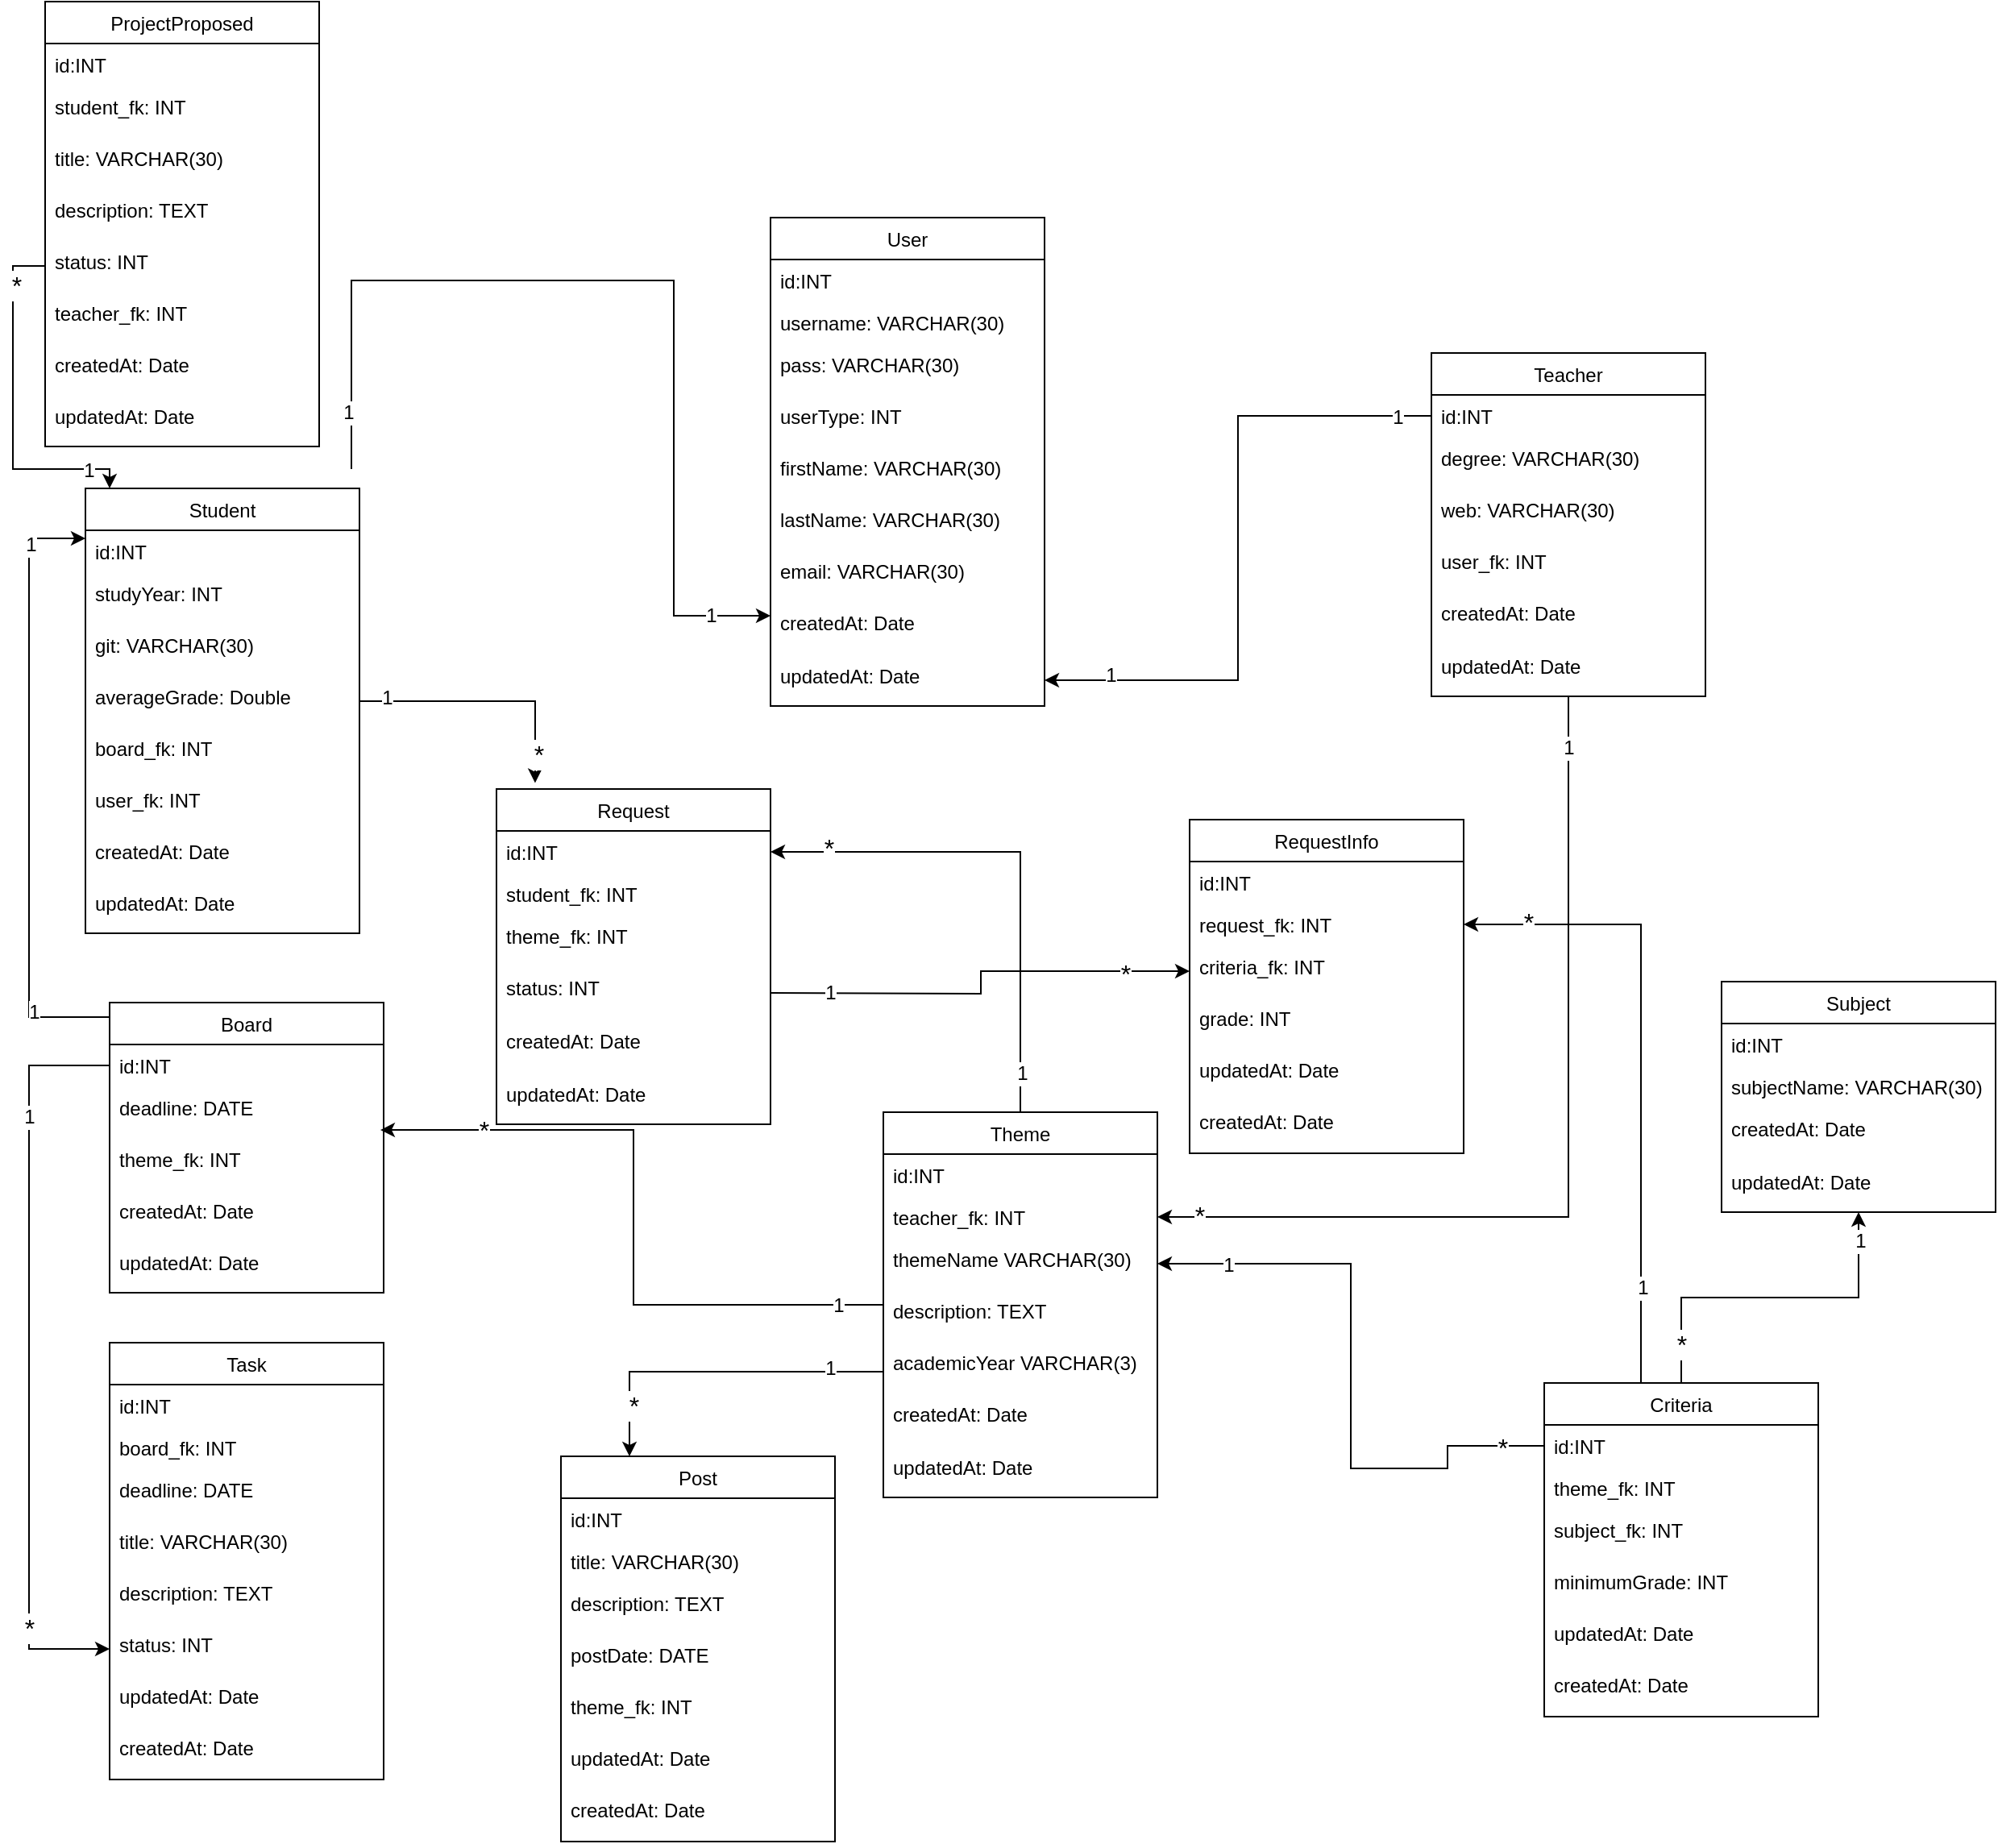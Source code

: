 <mxfile version="10.6.3" type="device"><diagram id="by2kmTSRnmnHN1Hp4D6a" name="Page-1"><mxGraphModel dx="155" dy="465" grid="1" gridSize="10" guides="1" tooltips="1" connect="1" arrows="1" fold="1" page="1" pageScale="1" pageWidth="850" pageHeight="1100" math="0" shadow="0"><root><mxCell id="0"/><mxCell id="1" parent="0"/><mxCell id="zUO-S9Bj_YVoOjBB20c--1" value="User" style="swimlane;fontStyle=0;childLayout=stackLayout;horizontal=1;startSize=26;fillColor=none;horizontalStack=0;resizeParent=1;resizeParentMax=0;resizeLast=0;collapsible=1;marginBottom=0;" parent="1" vertex="1"><mxGeometry x="480" y="144" width="170" height="303" as="geometry"/></mxCell><mxCell id="zUO-S9Bj_YVoOjBB20c--2" value="id:INT" style="text;strokeColor=none;fillColor=none;align=left;verticalAlign=top;spacingLeft=4;spacingRight=4;overflow=hidden;rotatable=0;points=[[0,0.5],[1,0.5]];portConstraint=eastwest;" parent="zUO-S9Bj_YVoOjBB20c--1" vertex="1"><mxGeometry y="26" width="170" height="26" as="geometry"/></mxCell><mxCell id="zUO-S9Bj_YVoOjBB20c--3" value="username: VARCHAR(30)" style="text;strokeColor=none;fillColor=none;align=left;verticalAlign=top;spacingLeft=4;spacingRight=4;overflow=hidden;rotatable=0;points=[[0,0.5],[1,0.5]];portConstraint=eastwest;" parent="zUO-S9Bj_YVoOjBB20c--1" vertex="1"><mxGeometry y="52" width="170" height="26" as="geometry"/></mxCell><mxCell id="zUO-S9Bj_YVoOjBB20c--9" value="pass: VARCHAR(30)" style="text;strokeColor=none;fillColor=none;align=left;verticalAlign=top;spacingLeft=4;spacingRight=4;overflow=hidden;rotatable=0;points=[[0,0.5],[1,0.5]];portConstraint=eastwest;" parent="zUO-S9Bj_YVoOjBB20c--1" vertex="1"><mxGeometry y="78" width="170" height="32" as="geometry"/></mxCell><mxCell id="zUO-S9Bj_YVoOjBB20c--10" value="userType: INT" style="text;strokeColor=none;fillColor=none;align=left;verticalAlign=top;spacingLeft=4;spacingRight=4;overflow=hidden;rotatable=0;points=[[0,0.5],[1,0.5]];portConstraint=eastwest;" parent="zUO-S9Bj_YVoOjBB20c--1" vertex="1"><mxGeometry y="110" width="170" height="32" as="geometry"/></mxCell><mxCell id="zUO-S9Bj_YVoOjBB20c--11" value="firstName: VARCHAR(30)" style="text;strokeColor=none;fillColor=none;align=left;verticalAlign=top;spacingLeft=4;spacingRight=4;overflow=hidden;rotatable=0;points=[[0,0.5],[1,0.5]];portConstraint=eastwest;" parent="zUO-S9Bj_YVoOjBB20c--1" vertex="1"><mxGeometry y="142" width="170" height="32" as="geometry"/></mxCell><mxCell id="zUO-S9Bj_YVoOjBB20c--12" value="lastName: VARCHAR(30)" style="text;strokeColor=none;fillColor=none;align=left;verticalAlign=top;spacingLeft=4;spacingRight=4;overflow=hidden;rotatable=0;points=[[0,0.5],[1,0.5]];portConstraint=eastwest;" parent="zUO-S9Bj_YVoOjBB20c--1" vertex="1"><mxGeometry y="174" width="170" height="32" as="geometry"/></mxCell><mxCell id="zUO-S9Bj_YVoOjBB20c--13" value="email: VARCHAR(30)" style="text;strokeColor=none;fillColor=none;align=left;verticalAlign=top;spacingLeft=4;spacingRight=4;overflow=hidden;rotatable=0;points=[[0,0.5],[1,0.5]];portConstraint=eastwest;" parent="zUO-S9Bj_YVoOjBB20c--1" vertex="1"><mxGeometry y="206" width="170" height="32" as="geometry"/></mxCell><mxCell id="zUO-S9Bj_YVoOjBB20c--14" value="createdAt: Date" style="text;strokeColor=none;fillColor=none;align=left;verticalAlign=top;spacingLeft=4;spacingRight=4;overflow=hidden;rotatable=0;points=[[0,0.5],[1,0.5]];portConstraint=eastwest;" parent="zUO-S9Bj_YVoOjBB20c--1" vertex="1"><mxGeometry y="238" width="170" height="33" as="geometry"/></mxCell><mxCell id="zUO-S9Bj_YVoOjBB20c--4" value="updatedAt: Date" style="text;strokeColor=none;fillColor=none;align=left;verticalAlign=top;spacingLeft=4;spacingRight=4;overflow=hidden;rotatable=0;points=[[0,0.5],[1,0.5]];portConstraint=eastwest;" parent="zUO-S9Bj_YVoOjBB20c--1" vertex="1"><mxGeometry y="271" width="170" height="32" as="geometry"/></mxCell><mxCell id="zUO-S9Bj_YVoOjBB20c--27" style="edgeStyle=orthogonalEdgeStyle;rounded=0;orthogonalLoop=1;jettySize=auto;html=1;" parent="1" edge="1"><mxGeometry relative="1" as="geometry"><mxPoint x="220" y="300" as="sourcePoint"/><mxPoint x="480" y="391" as="targetPoint"/><Array as="points"><mxPoint x="220" y="183"/><mxPoint x="420" y="183"/><mxPoint x="420" y="391"/></Array></mxGeometry></mxCell><mxCell id="zUO-S9Bj_YVoOjBB20c--28" value="1" style="text;html=1;resizable=0;points=[];align=center;verticalAlign=middle;labelBackgroundColor=#ffffff;" parent="zUO-S9Bj_YVoOjBB20c--27" vertex="1" connectable="0"><mxGeometry x="-0.88" y="2" relative="1" as="geometry"><mxPoint as="offset"/></mxGeometry></mxCell><mxCell id="zUO-S9Bj_YVoOjBB20c--29" value="1" style="text;html=1;resizable=0;points=[];align=center;verticalAlign=middle;labelBackgroundColor=#ffffff;" parent="zUO-S9Bj_YVoOjBB20c--27" vertex="1" connectable="0"><mxGeometry x="0.871" relative="1" as="geometry"><mxPoint as="offset"/></mxGeometry></mxCell><mxCell id="zUO-S9Bj_YVoOjBB20c--17" value="Student" style="swimlane;fontStyle=0;childLayout=stackLayout;horizontal=1;startSize=26;fillColor=none;horizontalStack=0;resizeParent=1;resizeParentMax=0;resizeLast=0;collapsible=1;marginBottom=0;" parent="1" vertex="1"><mxGeometry x="55" y="312" width="170" height="276" as="geometry"/></mxCell><mxCell id="zUO-S9Bj_YVoOjBB20c--18" value="id:INT" style="text;strokeColor=none;fillColor=none;align=left;verticalAlign=top;spacingLeft=4;spacingRight=4;overflow=hidden;rotatable=0;points=[[0,0.5],[1,0.5]];portConstraint=eastwest;" parent="zUO-S9Bj_YVoOjBB20c--17" vertex="1"><mxGeometry y="26" width="170" height="26" as="geometry"/></mxCell><mxCell id="zUO-S9Bj_YVoOjBB20c--21" value="studyYear: INT" style="text;strokeColor=none;fillColor=none;align=left;verticalAlign=top;spacingLeft=4;spacingRight=4;overflow=hidden;rotatable=0;points=[[0,0.5],[1,0.5]];portConstraint=eastwest;" parent="zUO-S9Bj_YVoOjBB20c--17" vertex="1"><mxGeometry y="52" width="170" height="32" as="geometry"/></mxCell><mxCell id="zUO-S9Bj_YVoOjBB20c--22" value="git: VARCHAR(30)" style="text;strokeColor=none;fillColor=none;align=left;verticalAlign=top;spacingLeft=4;spacingRight=4;overflow=hidden;rotatable=0;points=[[0,0.5],[1,0.5]];portConstraint=eastwest;" parent="zUO-S9Bj_YVoOjBB20c--17" vertex="1"><mxGeometry y="84" width="170" height="32" as="geometry"/></mxCell><mxCell id="zUO-S9Bj_YVoOjBB20c--23" value="averageGrade: Double" style="text;strokeColor=none;fillColor=none;align=left;verticalAlign=top;spacingLeft=4;spacingRight=4;overflow=hidden;rotatable=0;points=[[0,0.5],[1,0.5]];portConstraint=eastwest;" parent="zUO-S9Bj_YVoOjBB20c--17" vertex="1"><mxGeometry y="116" width="170" height="32" as="geometry"/></mxCell><mxCell id="zUO-S9Bj_YVoOjBB20c--25" value="board_fk: INT" style="text;strokeColor=none;fillColor=none;align=left;verticalAlign=top;spacingLeft=4;spacingRight=4;overflow=hidden;rotatable=0;points=[[0,0.5],[1,0.5]];portConstraint=eastwest;" parent="zUO-S9Bj_YVoOjBB20c--17" vertex="1"><mxGeometry y="148" width="170" height="32" as="geometry"/></mxCell><mxCell id="zUO-S9Bj_YVoOjBB20c--166" value="user_fk: INT" style="text;strokeColor=none;fillColor=none;align=left;verticalAlign=top;spacingLeft=4;spacingRight=4;overflow=hidden;rotatable=0;points=[[0,0.5],[1,0.5]];portConstraint=eastwest;" parent="zUO-S9Bj_YVoOjBB20c--17" vertex="1"><mxGeometry y="180" width="170" height="32" as="geometry"/></mxCell><mxCell id="zUO-S9Bj_YVoOjBB20c--186" value="createdAt: Date" style="text;strokeColor=none;fillColor=none;align=left;verticalAlign=top;spacingLeft=4;spacingRight=4;overflow=hidden;rotatable=0;points=[[0,0.5],[1,0.5]];portConstraint=eastwest;" parent="zUO-S9Bj_YVoOjBB20c--17" vertex="1"><mxGeometry y="212" width="170" height="32" as="geometry"/></mxCell><mxCell id="zUO-S9Bj_YVoOjBB20c--187" value="updatedAt: Date" style="text;strokeColor=none;fillColor=none;align=left;verticalAlign=top;spacingLeft=4;spacingRight=4;overflow=hidden;rotatable=0;points=[[0,0.5],[1,0.5]];portConstraint=eastwest;" parent="zUO-S9Bj_YVoOjBB20c--17" vertex="1"><mxGeometry y="244" width="170" height="32" as="geometry"/></mxCell><mxCell id="zUO-S9Bj_YVoOjBB20c--52" style="edgeStyle=orthogonalEdgeStyle;rounded=0;orthogonalLoop=1;jettySize=auto;html=1;" parent="1" source="zUO-S9Bj_YVoOjBB20c--30" target="zUO-S9Bj_YVoOjBB20c--42" edge="1"><mxGeometry relative="1" as="geometry"/></mxCell><mxCell id="zUO-S9Bj_YVoOjBB20c--53" value="&lt;font style=&quot;font-size: 16px&quot;&gt;*&lt;/font&gt;" style="text;html=1;resizable=0;points=[];align=center;verticalAlign=middle;labelBackgroundColor=#ffffff;" parent="zUO-S9Bj_YVoOjBB20c--52" vertex="1" connectable="0"><mxGeometry x="0.912" y="-1" relative="1" as="geometry"><mxPoint as="offset"/></mxGeometry></mxCell><mxCell id="zUO-S9Bj_YVoOjBB20c--54" value="1" style="text;html=1;resizable=0;points=[];align=center;verticalAlign=middle;labelBackgroundColor=#ffffff;" parent="zUO-S9Bj_YVoOjBB20c--52" vertex="1" connectable="0"><mxGeometry x="-0.89" relative="1" as="geometry"><mxPoint as="offset"/></mxGeometry></mxCell><mxCell id="zUO-S9Bj_YVoOjBB20c--30" value="Teacher" style="swimlane;fontStyle=0;childLayout=stackLayout;horizontal=1;startSize=26;fillColor=none;horizontalStack=0;resizeParent=1;resizeParentMax=0;resizeLast=0;collapsible=1;marginBottom=0;" parent="1" vertex="1"><mxGeometry x="890" y="228" width="170" height="213" as="geometry"/></mxCell><mxCell id="zUO-S9Bj_YVoOjBB20c--31" value="id:INT" style="text;strokeColor=none;fillColor=none;align=left;verticalAlign=top;spacingLeft=4;spacingRight=4;overflow=hidden;rotatable=0;points=[[0,0.5],[1,0.5]];portConstraint=eastwest;" parent="zUO-S9Bj_YVoOjBB20c--30" vertex="1"><mxGeometry y="26" width="170" height="26" as="geometry"/></mxCell><mxCell id="zUO-S9Bj_YVoOjBB20c--33" value="degree: VARCHAR(30)" style="text;strokeColor=none;fillColor=none;align=left;verticalAlign=top;spacingLeft=4;spacingRight=4;overflow=hidden;rotatable=0;points=[[0,0.5],[1,0.5]];portConstraint=eastwest;" parent="zUO-S9Bj_YVoOjBB20c--30" vertex="1"><mxGeometry y="52" width="170" height="32" as="geometry"/></mxCell><mxCell id="zUO-S9Bj_YVoOjBB20c--34" value="web: VARCHAR(30)" style="text;strokeColor=none;fillColor=none;align=left;verticalAlign=top;spacingLeft=4;spacingRight=4;overflow=hidden;rotatable=0;points=[[0,0.5],[1,0.5]];portConstraint=eastwest;" parent="zUO-S9Bj_YVoOjBB20c--30" vertex="1"><mxGeometry y="84" width="170" height="32" as="geometry"/></mxCell><mxCell id="zUO-S9Bj_YVoOjBB20c--36" value="user_fk: INT" style="text;strokeColor=none;fillColor=none;align=left;verticalAlign=top;spacingLeft=4;spacingRight=4;overflow=hidden;rotatable=0;points=[[0,0.5],[1,0.5]];portConstraint=eastwest;" parent="zUO-S9Bj_YVoOjBB20c--30" vertex="1"><mxGeometry y="116" width="170" height="32" as="geometry"/></mxCell><mxCell id="zUO-S9Bj_YVoOjBB20c--195" value="createdAt: Date" style="text;strokeColor=none;fillColor=none;align=left;verticalAlign=top;spacingLeft=4;spacingRight=4;overflow=hidden;rotatable=0;points=[[0,0.5],[1,0.5]];portConstraint=eastwest;" parent="zUO-S9Bj_YVoOjBB20c--30" vertex="1"><mxGeometry y="148" width="170" height="33" as="geometry"/></mxCell><mxCell id="zUO-S9Bj_YVoOjBB20c--196" value="updatedAt: Date" style="text;strokeColor=none;fillColor=none;align=left;verticalAlign=top;spacingLeft=4;spacingRight=4;overflow=hidden;rotatable=0;points=[[0,0.5],[1,0.5]];portConstraint=eastwest;" parent="zUO-S9Bj_YVoOjBB20c--30" vertex="1"><mxGeometry y="181" width="170" height="32" as="geometry"/></mxCell><mxCell id="zUO-S9Bj_YVoOjBB20c--37" style="edgeStyle=orthogonalEdgeStyle;rounded=0;orthogonalLoop=1;jettySize=auto;html=1;" parent="1" source="zUO-S9Bj_YVoOjBB20c--31" target="zUO-S9Bj_YVoOjBB20c--4" edge="1"><mxGeometry relative="1" as="geometry"/></mxCell><mxCell id="zUO-S9Bj_YVoOjBB20c--38" value="1" style="text;html=1;resizable=0;points=[];align=center;verticalAlign=middle;labelBackgroundColor=#ffffff;" parent="zUO-S9Bj_YVoOjBB20c--37" vertex="1" connectable="0"><mxGeometry x="-0.896" y="1" relative="1" as="geometry"><mxPoint as="offset"/></mxGeometry></mxCell><mxCell id="zUO-S9Bj_YVoOjBB20c--39" value="1" style="text;html=1;resizable=0;points=[];align=center;verticalAlign=middle;labelBackgroundColor=#ffffff;" parent="zUO-S9Bj_YVoOjBB20c--37" vertex="1" connectable="0"><mxGeometry x="0.8" y="-3" relative="1" as="geometry"><mxPoint as="offset"/></mxGeometry></mxCell><mxCell id="zUO-S9Bj_YVoOjBB20c--61" style="edgeStyle=orthogonalEdgeStyle;rounded=0;orthogonalLoop=1;jettySize=auto;html=1;entryX=0.988;entryY=-0.156;entryDx=0;entryDy=0;entryPerimeter=0;" parent="1" source="zUO-S9Bj_YVoOjBB20c--40" target="zUO-S9Bj_YVoOjBB20c--170" edge="1"><mxGeometry relative="1" as="geometry"><mxPoint x="126" y="779" as="targetPoint"/></mxGeometry></mxCell><mxCell id="zUO-S9Bj_YVoOjBB20c--62" value="1" style="text;html=1;resizable=0;points=[];align=center;verticalAlign=middle;labelBackgroundColor=#ffffff;" parent="zUO-S9Bj_YVoOjBB20c--61" vertex="1" connectable="0"><mxGeometry x="-0.864" relative="1" as="geometry"><mxPoint as="offset"/></mxGeometry></mxCell><mxCell id="zUO-S9Bj_YVoOjBB20c--65" value="&lt;font style=&quot;font-size: 16px&quot;&gt;*&lt;/font&gt;" style="text;html=1;resizable=0;points=[];align=center;verticalAlign=middle;labelBackgroundColor=#ffffff;" parent="zUO-S9Bj_YVoOjBB20c--61" vertex="1" connectable="0"><mxGeometry x="0.699" relative="1" as="geometry"><mxPoint as="offset"/></mxGeometry></mxCell><mxCell id="zUO-S9Bj_YVoOjBB20c--145" style="edgeStyle=orthogonalEdgeStyle;rounded=0;orthogonalLoop=1;jettySize=auto;html=1;entryX=1;entryY=0.5;entryDx=0;entryDy=0;" parent="1" source="zUO-S9Bj_YVoOjBB20c--40" target="zUO-S9Bj_YVoOjBB20c--141" edge="1"><mxGeometry relative="1" as="geometry"/></mxCell><mxCell id="zUO-S9Bj_YVoOjBB20c--146" value="1" style="text;html=1;resizable=0;points=[];align=center;verticalAlign=middle;labelBackgroundColor=#ffffff;" parent="zUO-S9Bj_YVoOjBB20c--145" vertex="1" connectable="0"><mxGeometry x="-0.848" y="-1" relative="1" as="geometry"><mxPoint as="offset"/></mxGeometry></mxCell><mxCell id="zUO-S9Bj_YVoOjBB20c--147" value="&lt;font style=&quot;font-size: 16px&quot;&gt;*&lt;/font&gt;" style="text;html=1;resizable=0;points=[];align=center;verticalAlign=middle;labelBackgroundColor=#ffffff;" parent="zUO-S9Bj_YVoOjBB20c--145" vertex="1" connectable="0"><mxGeometry x="0.772" y="-3" relative="1" as="geometry"><mxPoint as="offset"/></mxGeometry></mxCell><mxCell id="zUO-S9Bj_YVoOjBB20c--40" value="Theme" style="swimlane;fontStyle=0;childLayout=stackLayout;horizontal=1;startSize=26;fillColor=none;horizontalStack=0;resizeParent=1;resizeParentMax=0;resizeLast=0;collapsible=1;marginBottom=0;" parent="1" vertex="1"><mxGeometry x="550" y="699" width="170" height="239" as="geometry"/></mxCell><mxCell id="zUO-S9Bj_YVoOjBB20c--41" value="id:INT" style="text;strokeColor=none;fillColor=none;align=left;verticalAlign=top;spacingLeft=4;spacingRight=4;overflow=hidden;rotatable=0;points=[[0,0.5],[1,0.5]];portConstraint=eastwest;" parent="zUO-S9Bj_YVoOjBB20c--40" vertex="1"><mxGeometry y="26" width="170" height="26" as="geometry"/></mxCell><mxCell id="zUO-S9Bj_YVoOjBB20c--42" value="teacher_fk: INT" style="text;strokeColor=none;fillColor=none;align=left;verticalAlign=top;spacingLeft=4;spacingRight=4;overflow=hidden;rotatable=0;points=[[0,0.5],[1,0.5]];portConstraint=eastwest;" parent="zUO-S9Bj_YVoOjBB20c--40" vertex="1"><mxGeometry y="52" width="170" height="26" as="geometry"/></mxCell><mxCell id="zUO-S9Bj_YVoOjBB20c--43" value="themeName VARCHAR(30)" style="text;strokeColor=none;fillColor=none;align=left;verticalAlign=top;spacingLeft=4;spacingRight=4;overflow=hidden;rotatable=0;points=[[0,0.5],[1,0.5]];portConstraint=eastwest;" parent="zUO-S9Bj_YVoOjBB20c--40" vertex="1"><mxGeometry y="78" width="170" height="32" as="geometry"/></mxCell><mxCell id="zUO-S9Bj_YVoOjBB20c--44" value="description: TEXT" style="text;strokeColor=none;fillColor=none;align=left;verticalAlign=top;spacingLeft=4;spacingRight=4;overflow=hidden;rotatable=0;points=[[0,0.5],[1,0.5]];portConstraint=eastwest;" parent="zUO-S9Bj_YVoOjBB20c--40" vertex="1"><mxGeometry y="110" width="170" height="32" as="geometry"/></mxCell><mxCell id="zUO-S9Bj_YVoOjBB20c--45" value="academicYear VARCHAR(3)" style="text;strokeColor=none;fillColor=none;align=left;verticalAlign=top;spacingLeft=4;spacingRight=4;overflow=hidden;rotatable=0;points=[[0,0.5],[1,0.5]];portConstraint=eastwest;" parent="zUO-S9Bj_YVoOjBB20c--40" vertex="1"><mxGeometry y="142" width="170" height="32" as="geometry"/></mxCell><mxCell id="zUO-S9Bj_YVoOjBB20c--199" value="createdAt: Date" style="text;strokeColor=none;fillColor=none;align=left;verticalAlign=top;spacingLeft=4;spacingRight=4;overflow=hidden;rotatable=0;points=[[0,0.5],[1,0.5]];portConstraint=eastwest;" parent="zUO-S9Bj_YVoOjBB20c--40" vertex="1"><mxGeometry y="174" width="170" height="33" as="geometry"/></mxCell><mxCell id="zUO-S9Bj_YVoOjBB20c--200" value="updatedAt: Date" style="text;strokeColor=none;fillColor=none;align=left;verticalAlign=top;spacingLeft=4;spacingRight=4;overflow=hidden;rotatable=0;points=[[0,0.5],[1,0.5]];portConstraint=eastwest;" parent="zUO-S9Bj_YVoOjBB20c--40" vertex="1"><mxGeometry y="207" width="170" height="32" as="geometry"/></mxCell><mxCell id="zUO-S9Bj_YVoOjBB20c--66" style="edgeStyle=orthogonalEdgeStyle;rounded=0;orthogonalLoop=1;jettySize=auto;html=1;" parent="1" source="zUO-S9Bj_YVoOjBB20c--55" target="zUO-S9Bj_YVoOjBB20c--17" edge="1"><mxGeometry relative="1" as="geometry"><Array as="points"><mxPoint x="20" y="640"/><mxPoint x="20" y="343"/></Array></mxGeometry></mxCell><mxCell id="zUO-S9Bj_YVoOjBB20c--67" value="1" style="text;html=1;resizable=0;points=[];align=center;verticalAlign=middle;labelBackgroundColor=#ffffff;" parent="zUO-S9Bj_YVoOjBB20c--66" vertex="1" connectable="0"><mxGeometry x="0.798" y="-1" relative="1" as="geometry"><mxPoint as="offset"/></mxGeometry></mxCell><mxCell id="zUO-S9Bj_YVoOjBB20c--68" value="1" style="text;html=1;resizable=0;points=[];align=center;verticalAlign=middle;labelBackgroundColor=#ffffff;" parent="zUO-S9Bj_YVoOjBB20c--66" vertex="1" connectable="0"><mxGeometry x="-0.755" y="-3" relative="1" as="geometry"><mxPoint as="offset"/></mxGeometry></mxCell><mxCell id="zUO-S9Bj_YVoOjBB20c--55" value="Board" style="swimlane;fontStyle=0;childLayout=stackLayout;horizontal=1;startSize=26;fillColor=none;horizontalStack=0;resizeParent=1;resizeParentMax=0;resizeLast=0;collapsible=1;marginBottom=0;" parent="1" vertex="1"><mxGeometry x="70" y="631" width="170" height="180" as="geometry"/></mxCell><mxCell id="zUO-S9Bj_YVoOjBB20c--56" value="id:INT" style="text;strokeColor=none;fillColor=none;align=left;verticalAlign=top;spacingLeft=4;spacingRight=4;overflow=hidden;rotatable=0;points=[[0,0.5],[1,0.5]];portConstraint=eastwest;" parent="zUO-S9Bj_YVoOjBB20c--55" vertex="1"><mxGeometry y="26" width="170" height="26" as="geometry"/></mxCell><mxCell id="zUO-S9Bj_YVoOjBB20c--58" value="deadline: DATE" style="text;strokeColor=none;fillColor=none;align=left;verticalAlign=top;spacingLeft=4;spacingRight=4;overflow=hidden;rotatable=0;points=[[0,0.5],[1,0.5]];portConstraint=eastwest;" parent="zUO-S9Bj_YVoOjBB20c--55" vertex="1"><mxGeometry y="52" width="170" height="32" as="geometry"/></mxCell><mxCell id="zUO-S9Bj_YVoOjBB20c--170" value="theme_fk: INT" style="text;strokeColor=none;fillColor=none;align=left;verticalAlign=top;spacingLeft=4;spacingRight=4;overflow=hidden;rotatable=0;points=[[0,0.5],[1,0.5]];portConstraint=eastwest;" parent="zUO-S9Bj_YVoOjBB20c--55" vertex="1"><mxGeometry y="84" width="170" height="32" as="geometry"/></mxCell><mxCell id="zUO-S9Bj_YVoOjBB20c--190" value="createdAt: Date" style="text;strokeColor=none;fillColor=none;align=left;verticalAlign=top;spacingLeft=4;spacingRight=4;overflow=hidden;rotatable=0;points=[[0,0.5],[1,0.5]];portConstraint=eastwest;" parent="zUO-S9Bj_YVoOjBB20c--55" vertex="1"><mxGeometry y="116" width="170" height="32" as="geometry"/></mxCell><mxCell id="zUO-S9Bj_YVoOjBB20c--191" value="updatedAt: Date" style="text;strokeColor=none;fillColor=none;align=left;verticalAlign=top;spacingLeft=4;spacingRight=4;overflow=hidden;rotatable=0;points=[[0,0.5],[1,0.5]];portConstraint=eastwest;" parent="zUO-S9Bj_YVoOjBB20c--55" vertex="1"><mxGeometry y="148" width="170" height="32" as="geometry"/></mxCell><mxCell id="zUO-S9Bj_YVoOjBB20c--94" value="Task" style="swimlane;fontStyle=0;childLayout=stackLayout;horizontal=1;startSize=26;fillColor=none;horizontalStack=0;resizeParent=1;resizeParentMax=0;resizeLast=0;collapsible=1;marginBottom=0;" parent="1" vertex="1"><mxGeometry x="70" y="842" width="170" height="271" as="geometry"/></mxCell><mxCell id="zUO-S9Bj_YVoOjBB20c--95" value="id:INT" style="text;strokeColor=none;fillColor=none;align=left;verticalAlign=top;spacingLeft=4;spacingRight=4;overflow=hidden;rotatable=0;points=[[0,0.5],[1,0.5]];portConstraint=eastwest;" parent="zUO-S9Bj_YVoOjBB20c--94" vertex="1"><mxGeometry y="26" width="170" height="26" as="geometry"/></mxCell><mxCell id="zUO-S9Bj_YVoOjBB20c--96" value="board_fk: INT" style="text;strokeColor=none;fillColor=none;align=left;verticalAlign=top;spacingLeft=4;spacingRight=4;overflow=hidden;rotatable=0;points=[[0,0.5],[1,0.5]];portConstraint=eastwest;" parent="zUO-S9Bj_YVoOjBB20c--94" vertex="1"><mxGeometry y="52" width="170" height="26" as="geometry"/></mxCell><mxCell id="zUO-S9Bj_YVoOjBB20c--97" value="deadline: DATE" style="text;strokeColor=none;fillColor=none;align=left;verticalAlign=top;spacingLeft=4;spacingRight=4;overflow=hidden;rotatable=0;points=[[0,0.5],[1,0.5]];portConstraint=eastwest;" parent="zUO-S9Bj_YVoOjBB20c--94" vertex="1"><mxGeometry y="78" width="170" height="32" as="geometry"/></mxCell><mxCell id="zUO-S9Bj_YVoOjBB20c--98" value="title: VARCHAR(30)" style="text;strokeColor=none;fillColor=none;align=left;verticalAlign=top;spacingLeft=4;spacingRight=4;overflow=hidden;rotatable=0;points=[[0,0.5],[1,0.5]];portConstraint=eastwest;" parent="zUO-S9Bj_YVoOjBB20c--94" vertex="1"><mxGeometry y="110" width="170" height="32" as="geometry"/></mxCell><mxCell id="zUO-S9Bj_YVoOjBB20c--99" value="description: TEXT" style="text;strokeColor=none;fillColor=none;align=left;verticalAlign=top;spacingLeft=4;spacingRight=4;overflow=hidden;rotatable=0;points=[[0,0.5],[1,0.5]];portConstraint=eastwest;" parent="zUO-S9Bj_YVoOjBB20c--94" vertex="1"><mxGeometry y="142" width="170" height="32" as="geometry"/></mxCell><mxCell id="zUO-S9Bj_YVoOjBB20c--101" value="status: INT" style="text;strokeColor=none;fillColor=none;align=left;verticalAlign=top;spacingLeft=4;spacingRight=4;overflow=hidden;rotatable=0;points=[[0,0.5],[1,0.5]];portConstraint=eastwest;" parent="zUO-S9Bj_YVoOjBB20c--94" vertex="1"><mxGeometry y="174" width="170" height="32" as="geometry"/></mxCell><mxCell id="zUO-S9Bj_YVoOjBB20c--202" value="updatedAt: Date" style="text;strokeColor=none;fillColor=none;align=left;verticalAlign=top;spacingLeft=4;spacingRight=4;overflow=hidden;rotatable=0;points=[[0,0.5],[1,0.5]];portConstraint=eastwest;" parent="zUO-S9Bj_YVoOjBB20c--94" vertex="1"><mxGeometry y="206" width="170" height="32" as="geometry"/></mxCell><mxCell id="zUO-S9Bj_YVoOjBB20c--201" value="createdAt: Date" style="text;strokeColor=none;fillColor=none;align=left;verticalAlign=top;spacingLeft=4;spacingRight=4;overflow=hidden;rotatable=0;points=[[0,0.5],[1,0.5]];portConstraint=eastwest;" parent="zUO-S9Bj_YVoOjBB20c--94" vertex="1"><mxGeometry y="238" width="170" height="33" as="geometry"/></mxCell><mxCell id="zUO-S9Bj_YVoOjBB20c--111" style="edgeStyle=orthogonalEdgeStyle;rounded=0;orthogonalLoop=1;jettySize=auto;html=1;" parent="1" source="zUO-S9Bj_YVoOjBB20c--56" target="zUO-S9Bj_YVoOjBB20c--101" edge="1"><mxGeometry relative="1" as="geometry"><Array as="points"><mxPoint x="20" y="670"/><mxPoint x="20" y="1032"/></Array></mxGeometry></mxCell><mxCell id="zUO-S9Bj_YVoOjBB20c--113" value="&lt;font style=&quot;font-size: 16px&quot;&gt;*&lt;/font&gt;" style="text;html=1;resizable=0;points=[];align=center;verticalAlign=middle;labelBackgroundColor=#ffffff;" parent="zUO-S9Bj_YVoOjBB20c--111" vertex="1" connectable="0"><mxGeometry x="0.726" relative="1" as="geometry"><mxPoint as="offset"/></mxGeometry></mxCell><mxCell id="bdU01zQZgOT9O_y-Dm8D-1" value="1" style="text;html=1;resizable=0;points=[];align=center;verticalAlign=middle;labelBackgroundColor=#ffffff;" vertex="1" connectable="0" parent="zUO-S9Bj_YVoOjBB20c--111"><mxGeometry x="-0.783" y="32" relative="1" as="geometry"><mxPoint x="-32" y="32" as="offset"/></mxGeometry></mxCell><mxCell id="zUO-S9Bj_YVoOjBB20c--128" style="edgeStyle=orthogonalEdgeStyle;rounded=0;orthogonalLoop=1;jettySize=auto;html=1;" parent="1" source="zUO-S9Bj_YVoOjBB20c--114" target="zUO-S9Bj_YVoOjBB20c--123" edge="1"><mxGeometry relative="1" as="geometry"><mxPoint x="1150" y="788" as="targetPoint"/></mxGeometry></mxCell><mxCell id="zUO-S9Bj_YVoOjBB20c--129" value="1" style="text;html=1;resizable=0;points=[];align=center;verticalAlign=middle;labelBackgroundColor=#ffffff;" parent="zUO-S9Bj_YVoOjBB20c--128" vertex="1" connectable="0"><mxGeometry x="0.833" y="-1" relative="1" as="geometry"><mxPoint as="offset"/></mxGeometry></mxCell><mxCell id="zUO-S9Bj_YVoOjBB20c--130" value="&lt;font style=&quot;font-size: 16px&quot;&gt;*&lt;/font&gt;" style="text;html=1;resizable=0;points=[];align=center;verticalAlign=middle;labelBackgroundColor=#ffffff;" parent="zUO-S9Bj_YVoOjBB20c--128" vertex="1" connectable="0"><mxGeometry x="-0.774" relative="1" as="geometry"><mxPoint as="offset"/></mxGeometry></mxCell><mxCell id="zUO-S9Bj_YVoOjBB20c--136" style="edgeStyle=orthogonalEdgeStyle;rounded=0;orthogonalLoop=1;jettySize=auto;html=1;entryX=1;entryY=0.5;entryDx=0;entryDy=0;" parent="1" source="zUO-S9Bj_YVoOjBB20c--114" target="zUO-S9Bj_YVoOjBB20c--133" edge="1"><mxGeometry relative="1" as="geometry"><Array as="points"><mxPoint x="1020" y="583"/></Array></mxGeometry></mxCell><mxCell id="zUO-S9Bj_YVoOjBB20c--137" value="&lt;font style=&quot;font-size: 16px&quot;&gt;*&lt;/font&gt;" style="text;html=1;resizable=0;points=[];align=center;verticalAlign=middle;labelBackgroundColor=#ffffff;" parent="zUO-S9Bj_YVoOjBB20c--136" vertex="1" connectable="0"><mxGeometry x="0.797" y="-2" relative="1" as="geometry"><mxPoint as="offset"/></mxGeometry></mxCell><mxCell id="zUO-S9Bj_YVoOjBB20c--138" value="1" style="text;html=1;resizable=0;points=[];align=center;verticalAlign=middle;labelBackgroundColor=#ffffff;" parent="zUO-S9Bj_YVoOjBB20c--136" vertex="1" connectable="0"><mxGeometry x="-0.701" y="-1" relative="1" as="geometry"><mxPoint as="offset"/></mxGeometry></mxCell><mxCell id="zUO-S9Bj_YVoOjBB20c--114" value="Criteria" style="swimlane;fontStyle=0;childLayout=stackLayout;horizontal=1;startSize=26;fillColor=none;horizontalStack=0;resizeParent=1;resizeParentMax=0;resizeLast=0;collapsible=1;marginBottom=0;" parent="1" vertex="1"><mxGeometry x="960" y="867" width="170" height="207" as="geometry"/></mxCell><mxCell id="zUO-S9Bj_YVoOjBB20c--115" value="id:INT" style="text;strokeColor=none;fillColor=none;align=left;verticalAlign=top;spacingLeft=4;spacingRight=4;overflow=hidden;rotatable=0;points=[[0,0.5],[1,0.5]];portConstraint=eastwest;" parent="zUO-S9Bj_YVoOjBB20c--114" vertex="1"><mxGeometry y="26" width="170" height="26" as="geometry"/></mxCell><mxCell id="zUO-S9Bj_YVoOjBB20c--116" value="theme_fk: INT" style="text;strokeColor=none;fillColor=none;align=left;verticalAlign=top;spacingLeft=4;spacingRight=4;overflow=hidden;rotatable=0;points=[[0,0.5],[1,0.5]];portConstraint=eastwest;" parent="zUO-S9Bj_YVoOjBB20c--114" vertex="1"><mxGeometry y="52" width="170" height="26" as="geometry"/></mxCell><mxCell id="zUO-S9Bj_YVoOjBB20c--117" value="subject_fk: INT" style="text;strokeColor=none;fillColor=none;align=left;verticalAlign=top;spacingLeft=4;spacingRight=4;overflow=hidden;rotatable=0;points=[[0,0.5],[1,0.5]];portConstraint=eastwest;" parent="zUO-S9Bj_YVoOjBB20c--114" vertex="1"><mxGeometry y="78" width="170" height="32" as="geometry"/></mxCell><mxCell id="zUO-S9Bj_YVoOjBB20c--178" value="minimumGrade: INT" style="text;strokeColor=none;fillColor=none;align=left;verticalAlign=top;spacingLeft=4;spacingRight=4;overflow=hidden;rotatable=0;points=[[0,0.5],[1,0.5]];portConstraint=eastwest;" parent="zUO-S9Bj_YVoOjBB20c--114" vertex="1"><mxGeometry y="110" width="170" height="32" as="geometry"/></mxCell><mxCell id="zUO-S9Bj_YVoOjBB20c--204" value="updatedAt: Date" style="text;strokeColor=none;fillColor=none;align=left;verticalAlign=top;spacingLeft=4;spacingRight=4;overflow=hidden;rotatable=0;points=[[0,0.5],[1,0.5]];portConstraint=eastwest;" parent="zUO-S9Bj_YVoOjBB20c--114" vertex="1"><mxGeometry y="142" width="170" height="32" as="geometry"/></mxCell><mxCell id="zUO-S9Bj_YVoOjBB20c--203" value="createdAt: Date" style="text;strokeColor=none;fillColor=none;align=left;verticalAlign=top;spacingLeft=4;spacingRight=4;overflow=hidden;rotatable=0;points=[[0,0.5],[1,0.5]];portConstraint=eastwest;" parent="zUO-S9Bj_YVoOjBB20c--114" vertex="1"><mxGeometry y="174" width="170" height="33" as="geometry"/></mxCell><mxCell id="zUO-S9Bj_YVoOjBB20c--120" style="edgeStyle=orthogonalEdgeStyle;rounded=0;orthogonalLoop=1;jettySize=auto;html=1;" parent="1" source="zUO-S9Bj_YVoOjBB20c--114" target="zUO-S9Bj_YVoOjBB20c--43" edge="1"><mxGeometry relative="1" as="geometry"><Array as="points"><mxPoint x="900" y="906"/><mxPoint x="900" y="920"/><mxPoint x="840" y="920"/><mxPoint x="840" y="793"/></Array></mxGeometry></mxCell><mxCell id="zUO-S9Bj_YVoOjBB20c--121" value="&lt;font style=&quot;font-size: 16px&quot;&gt;*&lt;/font&gt;" style="text;html=1;resizable=0;points=[];align=center;verticalAlign=middle;labelBackgroundColor=#ffffff;" parent="zUO-S9Bj_YVoOjBB20c--120" vertex="1" connectable="0"><mxGeometry x="-0.864" y="1" relative="1" as="geometry"><mxPoint as="offset"/></mxGeometry></mxCell><mxCell id="zUO-S9Bj_YVoOjBB20c--122" value="1" style="text;html=1;resizable=0;points=[];align=center;verticalAlign=middle;labelBackgroundColor=#ffffff;" parent="zUO-S9Bj_YVoOjBB20c--120" vertex="1" connectable="0"><mxGeometry x="0.768" y="1" relative="1" as="geometry"><mxPoint as="offset"/></mxGeometry></mxCell><mxCell id="zUO-S9Bj_YVoOjBB20c--123" value="Subject" style="swimlane;fontStyle=0;childLayout=stackLayout;horizontal=1;startSize=26;fillColor=none;horizontalStack=0;resizeParent=1;resizeParentMax=0;resizeLast=0;collapsible=1;marginBottom=0;" parent="1" vertex="1"><mxGeometry x="1070" y="618" width="170" height="143" as="geometry"/></mxCell><mxCell id="zUO-S9Bj_YVoOjBB20c--124" value="id:INT" style="text;strokeColor=none;fillColor=none;align=left;verticalAlign=top;spacingLeft=4;spacingRight=4;overflow=hidden;rotatable=0;points=[[0,0.5],[1,0.5]];portConstraint=eastwest;" parent="zUO-S9Bj_YVoOjBB20c--123" vertex="1"><mxGeometry y="26" width="170" height="26" as="geometry"/></mxCell><mxCell id="zUO-S9Bj_YVoOjBB20c--182" value="subjectName: VARCHAR(30)" style="text;strokeColor=none;fillColor=none;align=left;verticalAlign=top;spacingLeft=4;spacingRight=4;overflow=hidden;rotatable=0;points=[[0,0.5],[1,0.5]];portConstraint=eastwest;" parent="zUO-S9Bj_YVoOjBB20c--123" vertex="1"><mxGeometry y="52" width="170" height="26" as="geometry"/></mxCell><mxCell id="zUO-S9Bj_YVoOjBB20c--197" value="createdAt: Date" style="text;strokeColor=none;fillColor=none;align=left;verticalAlign=top;spacingLeft=4;spacingRight=4;overflow=hidden;rotatable=0;points=[[0,0.5],[1,0.5]];portConstraint=eastwest;" parent="zUO-S9Bj_YVoOjBB20c--123" vertex="1"><mxGeometry y="78" width="170" height="33" as="geometry"/></mxCell><mxCell id="zUO-S9Bj_YVoOjBB20c--198" value="updatedAt: Date" style="text;strokeColor=none;fillColor=none;align=left;verticalAlign=top;spacingLeft=4;spacingRight=4;overflow=hidden;rotatable=0;points=[[0,0.5],[1,0.5]];portConstraint=eastwest;" parent="zUO-S9Bj_YVoOjBB20c--123" vertex="1"><mxGeometry y="111" width="170" height="32" as="geometry"/></mxCell><mxCell id="zUO-S9Bj_YVoOjBB20c--131" value="RequestInfo" style="swimlane;fontStyle=0;childLayout=stackLayout;horizontal=1;startSize=26;fillColor=none;horizontalStack=0;resizeParent=1;resizeParentMax=0;resizeLast=0;collapsible=1;marginBottom=0;" parent="1" vertex="1"><mxGeometry x="740" y="517.5" width="170" height="207" as="geometry"/></mxCell><mxCell id="zUO-S9Bj_YVoOjBB20c--132" value="id:INT" style="text;strokeColor=none;fillColor=none;align=left;verticalAlign=top;spacingLeft=4;spacingRight=4;overflow=hidden;rotatable=0;points=[[0,0.5],[1,0.5]];portConstraint=eastwest;" parent="zUO-S9Bj_YVoOjBB20c--131" vertex="1"><mxGeometry y="26" width="170" height="26" as="geometry"/></mxCell><mxCell id="zUO-S9Bj_YVoOjBB20c--133" value="request_fk: INT" style="text;strokeColor=none;fillColor=none;align=left;verticalAlign=top;spacingLeft=4;spacingRight=4;overflow=hidden;rotatable=0;points=[[0,0.5],[1,0.5]];portConstraint=eastwest;" parent="zUO-S9Bj_YVoOjBB20c--131" vertex="1"><mxGeometry y="52" width="170" height="26" as="geometry"/></mxCell><mxCell id="zUO-S9Bj_YVoOjBB20c--134" value="criteria_fk: INT" style="text;strokeColor=none;fillColor=none;align=left;verticalAlign=top;spacingLeft=4;spacingRight=4;overflow=hidden;rotatable=0;points=[[0,0.5],[1,0.5]];portConstraint=eastwest;" parent="zUO-S9Bj_YVoOjBB20c--131" vertex="1"><mxGeometry y="78" width="170" height="32" as="geometry"/></mxCell><mxCell id="zUO-S9Bj_YVoOjBB20c--135" value="grade: INT" style="text;strokeColor=none;fillColor=none;align=left;verticalAlign=top;spacingLeft=4;spacingRight=4;overflow=hidden;rotatable=0;points=[[0,0.5],[1,0.5]];portConstraint=eastwest;" parent="zUO-S9Bj_YVoOjBB20c--131" vertex="1"><mxGeometry y="110" width="170" height="32" as="geometry"/></mxCell><mxCell id="zUO-S9Bj_YVoOjBB20c--206" value="updatedAt: Date" style="text;strokeColor=none;fillColor=none;align=left;verticalAlign=top;spacingLeft=4;spacingRight=4;overflow=hidden;rotatable=0;points=[[0,0.5],[1,0.5]];portConstraint=eastwest;" parent="zUO-S9Bj_YVoOjBB20c--131" vertex="1"><mxGeometry y="142" width="170" height="32" as="geometry"/></mxCell><mxCell id="zUO-S9Bj_YVoOjBB20c--205" value="createdAt: Date" style="text;strokeColor=none;fillColor=none;align=left;verticalAlign=top;spacingLeft=4;spacingRight=4;overflow=hidden;rotatable=0;points=[[0,0.5],[1,0.5]];portConstraint=eastwest;" parent="zUO-S9Bj_YVoOjBB20c--131" vertex="1"><mxGeometry y="174" width="170" height="33" as="geometry"/></mxCell><mxCell id="zUO-S9Bj_YVoOjBB20c--140" value="Request" style="swimlane;fontStyle=0;childLayout=stackLayout;horizontal=1;startSize=26;fillColor=none;horizontalStack=0;resizeParent=1;resizeParentMax=0;resizeLast=0;collapsible=1;marginBottom=0;" parent="1" vertex="1"><mxGeometry x="310" y="498.5" width="170" height="208" as="geometry"/></mxCell><mxCell id="zUO-S9Bj_YVoOjBB20c--141" value="id:INT" style="text;strokeColor=none;fillColor=none;align=left;verticalAlign=top;spacingLeft=4;spacingRight=4;overflow=hidden;rotatable=0;points=[[0,0.5],[1,0.5]];portConstraint=eastwest;" parent="zUO-S9Bj_YVoOjBB20c--140" vertex="1"><mxGeometry y="26" width="170" height="26" as="geometry"/></mxCell><mxCell id="zUO-S9Bj_YVoOjBB20c--142" value="student_fk: INT" style="text;strokeColor=none;fillColor=none;align=left;verticalAlign=top;spacingLeft=4;spacingRight=4;overflow=hidden;rotatable=0;points=[[0,0.5],[1,0.5]];portConstraint=eastwest;" parent="zUO-S9Bj_YVoOjBB20c--140" vertex="1"><mxGeometry y="52" width="170" height="26" as="geometry"/></mxCell><mxCell id="zUO-S9Bj_YVoOjBB20c--143" value="theme_fk: INT" style="text;strokeColor=none;fillColor=none;align=left;verticalAlign=top;spacingLeft=4;spacingRight=4;overflow=hidden;rotatable=0;points=[[0,0.5],[1,0.5]];portConstraint=eastwest;" parent="zUO-S9Bj_YVoOjBB20c--140" vertex="1"><mxGeometry y="78" width="170" height="32" as="geometry"/></mxCell><mxCell id="bdU01zQZgOT9O_y-Dm8D-8" value="status: INT" style="text;strokeColor=none;fillColor=none;align=left;verticalAlign=top;spacingLeft=4;spacingRight=4;overflow=hidden;rotatable=0;points=[[0,0.5],[1,0.5]];portConstraint=eastwest;" vertex="1" parent="zUO-S9Bj_YVoOjBB20c--140"><mxGeometry y="110" width="170" height="33" as="geometry"/></mxCell><mxCell id="zUO-S9Bj_YVoOjBB20c--207" value="createdAt: Date" style="text;strokeColor=none;fillColor=none;align=left;verticalAlign=top;spacingLeft=4;spacingRight=4;overflow=hidden;rotatable=0;points=[[0,0.5],[1,0.5]];portConstraint=eastwest;" parent="zUO-S9Bj_YVoOjBB20c--140" vertex="1"><mxGeometry y="143" width="170" height="33" as="geometry"/></mxCell><mxCell id="zUO-S9Bj_YVoOjBB20c--208" value="updatedAt: Date" style="text;strokeColor=none;fillColor=none;align=left;verticalAlign=top;spacingLeft=4;spacingRight=4;overflow=hidden;rotatable=0;points=[[0,0.5],[1,0.5]];portConstraint=eastwest;" parent="zUO-S9Bj_YVoOjBB20c--140" vertex="1"><mxGeometry y="176" width="170" height="32" as="geometry"/></mxCell><mxCell id="zUO-S9Bj_YVoOjBB20c--148" style="edgeStyle=orthogonalEdgeStyle;rounded=0;orthogonalLoop=1;jettySize=auto;html=1;entryX=0.141;entryY=-0.018;entryDx=0;entryDy=0;entryPerimeter=0;" parent="1" source="zUO-S9Bj_YVoOjBB20c--23" target="zUO-S9Bj_YVoOjBB20c--140" edge="1"><mxGeometry relative="1" as="geometry"/></mxCell><mxCell id="zUO-S9Bj_YVoOjBB20c--149" value="1" style="text;html=1;resizable=0;points=[];align=center;verticalAlign=middle;labelBackgroundColor=#ffffff;" parent="zUO-S9Bj_YVoOjBB20c--148" vertex="1" connectable="0"><mxGeometry x="-0.794" y="2" relative="1" as="geometry"><mxPoint as="offset"/></mxGeometry></mxCell><mxCell id="zUO-S9Bj_YVoOjBB20c--150" value="&lt;font style=&quot;font-size: 16px&quot;&gt;*&lt;/font&gt;" style="text;html=1;resizable=0;points=[];align=center;verticalAlign=middle;labelBackgroundColor=#ffffff;" parent="zUO-S9Bj_YVoOjBB20c--148" vertex="1" connectable="0"><mxGeometry x="0.771" y="2" relative="1" as="geometry"><mxPoint as="offset"/></mxGeometry></mxCell><mxCell id="zUO-S9Bj_YVoOjBB20c--151" style="edgeStyle=orthogonalEdgeStyle;rounded=0;orthogonalLoop=1;jettySize=auto;html=1;entryX=0;entryY=0.5;entryDx=0;entryDy=0;" parent="1" target="zUO-S9Bj_YVoOjBB20c--134" edge="1"><mxGeometry relative="1" as="geometry"><mxPoint x="480" y="625" as="sourcePoint"/></mxGeometry></mxCell><mxCell id="zUO-S9Bj_YVoOjBB20c--152" value="1" style="text;html=1;resizable=0;points=[];align=center;verticalAlign=middle;labelBackgroundColor=#ffffff;" parent="zUO-S9Bj_YVoOjBB20c--151" vertex="1" connectable="0"><mxGeometry x="-0.729" relative="1" as="geometry"><mxPoint as="offset"/></mxGeometry></mxCell><mxCell id="zUO-S9Bj_YVoOjBB20c--153" value="&lt;font style=&quot;font-size: 16px&quot;&gt;*&lt;/font&gt;" style="text;html=1;resizable=0;points=[];align=center;verticalAlign=middle;labelBackgroundColor=#ffffff;" parent="zUO-S9Bj_YVoOjBB20c--151" vertex="1" connectable="0"><mxGeometry x="0.707" y="-1" relative="1" as="geometry"><mxPoint as="offset"/></mxGeometry></mxCell><mxCell id="zUO-S9Bj_YVoOjBB20c--155" value="Post" style="swimlane;fontStyle=0;childLayout=stackLayout;horizontal=1;startSize=26;fillColor=none;horizontalStack=0;resizeParent=1;resizeParentMax=0;resizeLast=0;collapsible=1;marginBottom=0;" parent="1" vertex="1"><mxGeometry x="350" y="912.5" width="170" height="239" as="geometry"/></mxCell><mxCell id="zUO-S9Bj_YVoOjBB20c--156" value="id:INT" style="text;strokeColor=none;fillColor=none;align=left;verticalAlign=top;spacingLeft=4;spacingRight=4;overflow=hidden;rotatable=0;points=[[0,0.5],[1,0.5]];portConstraint=eastwest;" parent="zUO-S9Bj_YVoOjBB20c--155" vertex="1"><mxGeometry y="26" width="170" height="26" as="geometry"/></mxCell><mxCell id="zUO-S9Bj_YVoOjBB20c--157" value="title: VARCHAR(30)" style="text;strokeColor=none;fillColor=none;align=left;verticalAlign=top;spacingLeft=4;spacingRight=4;overflow=hidden;rotatable=0;points=[[0,0.5],[1,0.5]];portConstraint=eastwest;" parent="zUO-S9Bj_YVoOjBB20c--155" vertex="1"><mxGeometry y="52" width="170" height="26" as="geometry"/></mxCell><mxCell id="zUO-S9Bj_YVoOjBB20c--159" value="description: TEXT" style="text;strokeColor=none;fillColor=none;align=left;verticalAlign=top;spacingLeft=4;spacingRight=4;overflow=hidden;rotatable=0;points=[[0,0.5],[1,0.5]];portConstraint=eastwest;" parent="zUO-S9Bj_YVoOjBB20c--155" vertex="1"><mxGeometry y="78" width="170" height="32" as="geometry"/></mxCell><mxCell id="zUO-S9Bj_YVoOjBB20c--161" value="postDate: DATE" style="text;strokeColor=none;fillColor=none;align=left;verticalAlign=top;spacingLeft=4;spacingRight=4;overflow=hidden;rotatable=0;points=[[0,0.5],[1,0.5]];portConstraint=eastwest;" parent="zUO-S9Bj_YVoOjBB20c--155" vertex="1"><mxGeometry y="110" width="170" height="32" as="geometry"/></mxCell><mxCell id="zUO-S9Bj_YVoOjBB20c--160" value="theme_fk: INT" style="text;strokeColor=none;fillColor=none;align=left;verticalAlign=top;spacingLeft=4;spacingRight=4;overflow=hidden;rotatable=0;points=[[0,0.5],[1,0.5]];portConstraint=eastwest;" parent="zUO-S9Bj_YVoOjBB20c--155" vertex="1"><mxGeometry y="142" width="170" height="32" as="geometry"/></mxCell><mxCell id="zUO-S9Bj_YVoOjBB20c--225" value="updatedAt: Date" style="text;strokeColor=none;fillColor=none;align=left;verticalAlign=top;spacingLeft=4;spacingRight=4;overflow=hidden;rotatable=0;points=[[0,0.5],[1,0.5]];portConstraint=eastwest;" parent="zUO-S9Bj_YVoOjBB20c--155" vertex="1"><mxGeometry y="174" width="170" height="32" as="geometry"/></mxCell><mxCell id="zUO-S9Bj_YVoOjBB20c--224" value="createdAt: Date" style="text;strokeColor=none;fillColor=none;align=left;verticalAlign=top;spacingLeft=4;spacingRight=4;overflow=hidden;rotatable=0;points=[[0,0.5],[1,0.5]];portConstraint=eastwest;" parent="zUO-S9Bj_YVoOjBB20c--155" vertex="1"><mxGeometry y="206" width="170" height="33" as="geometry"/></mxCell><mxCell id="zUO-S9Bj_YVoOjBB20c--162" style="edgeStyle=orthogonalEdgeStyle;rounded=0;orthogonalLoop=1;jettySize=auto;html=1;entryX=0.25;entryY=0;entryDx=0;entryDy=0;" parent="1" source="zUO-S9Bj_YVoOjBB20c--40" target="zUO-S9Bj_YVoOjBB20c--155" edge="1"><mxGeometry relative="1" as="geometry"><Array as="points"><mxPoint x="393" y="860"/></Array></mxGeometry></mxCell><mxCell id="zUO-S9Bj_YVoOjBB20c--163" value="1" style="text;html=1;resizable=0;points=[];align=center;verticalAlign=middle;labelBackgroundColor=#ffffff;" parent="zUO-S9Bj_YVoOjBB20c--162" vertex="1" connectable="0"><mxGeometry x="-0.681" y="-2" relative="1" as="geometry"><mxPoint as="offset"/></mxGeometry></mxCell><mxCell id="zUO-S9Bj_YVoOjBB20c--165" value="&lt;font style=&quot;font-size: 16px&quot;&gt;*&lt;/font&gt;" style="text;html=1;resizable=0;points=[];align=center;verticalAlign=middle;labelBackgroundColor=#ffffff;" parent="zUO-S9Bj_YVoOjBB20c--162" vertex="1" connectable="0"><mxGeometry x="0.831" y="-2" relative="1" as="geometry"><mxPoint x="4" y="-14" as="offset"/></mxGeometry></mxCell><mxCell id="bdU01zQZgOT9O_y-Dm8D-13" value="ProjectProposed" style="swimlane;fontStyle=0;childLayout=stackLayout;horizontal=1;startSize=26;fillColor=none;horizontalStack=0;resizeParent=1;resizeParentMax=0;resizeLast=0;collapsible=1;marginBottom=0;" vertex="1" parent="1"><mxGeometry x="30" y="10" width="170" height="276" as="geometry"/></mxCell><mxCell id="bdU01zQZgOT9O_y-Dm8D-14" value="id:INT" style="text;strokeColor=none;fillColor=none;align=left;verticalAlign=top;spacingLeft=4;spacingRight=4;overflow=hidden;rotatable=0;points=[[0,0.5],[1,0.5]];portConstraint=eastwest;" vertex="1" parent="bdU01zQZgOT9O_y-Dm8D-13"><mxGeometry y="26" width="170" height="26" as="geometry"/></mxCell><mxCell id="bdU01zQZgOT9O_y-Dm8D-15" value="student_fk: INT" style="text;strokeColor=none;fillColor=none;align=left;verticalAlign=top;spacingLeft=4;spacingRight=4;overflow=hidden;rotatable=0;points=[[0,0.5],[1,0.5]];portConstraint=eastwest;" vertex="1" parent="bdU01zQZgOT9O_y-Dm8D-13"><mxGeometry y="52" width="170" height="32" as="geometry"/></mxCell><mxCell id="bdU01zQZgOT9O_y-Dm8D-16" value="title: VARCHAR(30)" style="text;strokeColor=none;fillColor=none;align=left;verticalAlign=top;spacingLeft=4;spacingRight=4;overflow=hidden;rotatable=0;points=[[0,0.5],[1,0.5]];portConstraint=eastwest;" vertex="1" parent="bdU01zQZgOT9O_y-Dm8D-13"><mxGeometry y="84" width="170" height="32" as="geometry"/></mxCell><mxCell id="bdU01zQZgOT9O_y-Dm8D-17" value="description: TEXT" style="text;strokeColor=none;fillColor=none;align=left;verticalAlign=top;spacingLeft=4;spacingRight=4;overflow=hidden;rotatable=0;points=[[0,0.5],[1,0.5]];portConstraint=eastwest;" vertex="1" parent="bdU01zQZgOT9O_y-Dm8D-13"><mxGeometry y="116" width="170" height="32" as="geometry"/></mxCell><mxCell id="bdU01zQZgOT9O_y-Dm8D-18" value="status: INT" style="text;strokeColor=none;fillColor=none;align=left;verticalAlign=top;spacingLeft=4;spacingRight=4;overflow=hidden;rotatable=0;points=[[0,0.5],[1,0.5]];portConstraint=eastwest;" vertex="1" parent="bdU01zQZgOT9O_y-Dm8D-13"><mxGeometry y="148" width="170" height="32" as="geometry"/></mxCell><mxCell id="bdU01zQZgOT9O_y-Dm8D-19" value="teacher_fk: INT" style="text;strokeColor=none;fillColor=none;align=left;verticalAlign=top;spacingLeft=4;spacingRight=4;overflow=hidden;rotatable=0;points=[[0,0.5],[1,0.5]];portConstraint=eastwest;" vertex="1" parent="bdU01zQZgOT9O_y-Dm8D-13"><mxGeometry y="180" width="170" height="32" as="geometry"/></mxCell><mxCell id="bdU01zQZgOT9O_y-Dm8D-20" value="createdAt: Date" style="text;strokeColor=none;fillColor=none;align=left;verticalAlign=top;spacingLeft=4;spacingRight=4;overflow=hidden;rotatable=0;points=[[0,0.5],[1,0.5]];portConstraint=eastwest;" vertex="1" parent="bdU01zQZgOT9O_y-Dm8D-13"><mxGeometry y="212" width="170" height="32" as="geometry"/></mxCell><mxCell id="bdU01zQZgOT9O_y-Dm8D-21" value="updatedAt: Date" style="text;strokeColor=none;fillColor=none;align=left;verticalAlign=top;spacingLeft=4;spacingRight=4;overflow=hidden;rotatable=0;points=[[0,0.5],[1,0.5]];portConstraint=eastwest;" vertex="1" parent="bdU01zQZgOT9O_y-Dm8D-13"><mxGeometry y="244" width="170" height="32" as="geometry"/></mxCell><mxCell id="bdU01zQZgOT9O_y-Dm8D-22" style="edgeStyle=orthogonalEdgeStyle;rounded=0;orthogonalLoop=1;jettySize=auto;html=1;" edge="1" parent="1" source="bdU01zQZgOT9O_y-Dm8D-18" target="zUO-S9Bj_YVoOjBB20c--17"><mxGeometry relative="1" as="geometry"><mxPoint x="40" y="330" as="targetPoint"/><Array as="points"><mxPoint x="10" y="174"/><mxPoint x="10" y="300"/><mxPoint x="70" y="300"/></Array></mxGeometry></mxCell><mxCell id="bdU01zQZgOT9O_y-Dm8D-23" value="1" style="text;html=1;resizable=0;points=[];align=center;verticalAlign=middle;labelBackgroundColor=#ffffff;" vertex="1" connectable="0" parent="bdU01zQZgOT9O_y-Dm8D-22"><mxGeometry x="0.771" y="-1" relative="1" as="geometry"><mxPoint as="offset"/></mxGeometry></mxCell><mxCell id="bdU01zQZgOT9O_y-Dm8D-24" value="&lt;font style=&quot;font-size: 16px&quot;&gt;*&lt;/font&gt;" style="text;html=1;resizable=0;points=[];align=center;verticalAlign=middle;labelBackgroundColor=#ffffff;" vertex="1" connectable="0" parent="bdU01zQZgOT9O_y-Dm8D-22"><mxGeometry x="-0.835" y="12" relative="1" as="geometry"><mxPoint as="offset"/></mxGeometry></mxCell></root></mxGraphModel></diagram></mxfile>
